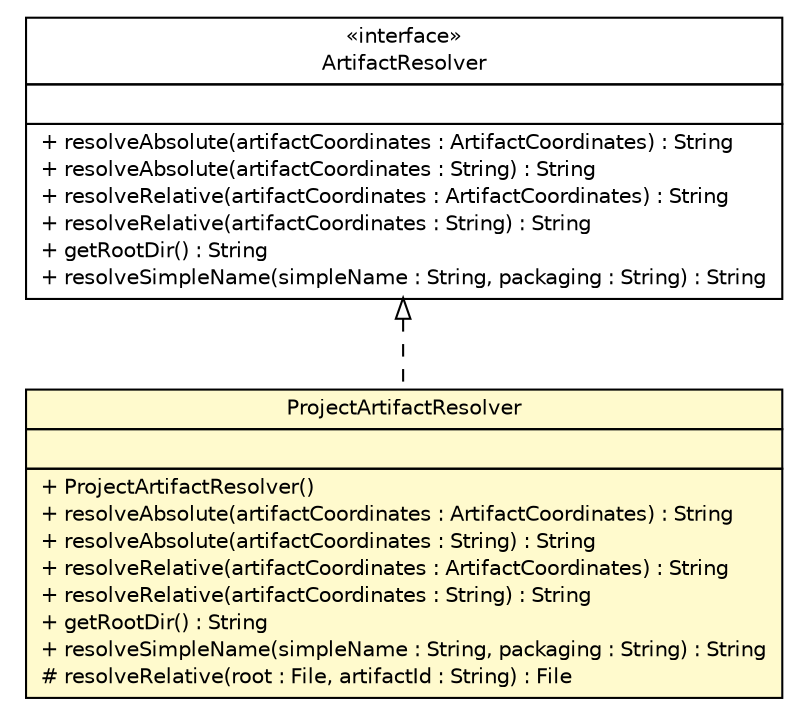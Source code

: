 #!/usr/local/bin/dot
#
# Class diagram 
# Generated by UMLGraph version R5_6 (http://www.umlgraph.org/)
#

digraph G {
	edge [fontname="Helvetica",fontsize=10,labelfontname="Helvetica",labelfontsize=10];
	node [fontname="Helvetica",fontsize=10,shape=plaintext];
	nodesep=0.25;
	ranksep=0.5;
	// sorcer.resolver.ArtifactResolver
	c394482 [label=<<table title="sorcer.resolver.ArtifactResolver" border="0" cellborder="1" cellspacing="0" cellpadding="2" port="p" href="./ArtifactResolver.html">
		<tr><td><table border="0" cellspacing="0" cellpadding="1">
<tr><td align="center" balign="center"> &#171;interface&#187; </td></tr>
<tr><td align="center" balign="center"> ArtifactResolver </td></tr>
		</table></td></tr>
		<tr><td><table border="0" cellspacing="0" cellpadding="1">
<tr><td align="left" balign="left">  </td></tr>
		</table></td></tr>
		<tr><td><table border="0" cellspacing="0" cellpadding="1">
<tr><td align="left" balign="left"> + resolveAbsolute(artifactCoordinates : ArtifactCoordinates) : String </td></tr>
<tr><td align="left" balign="left"> + resolveAbsolute(artifactCoordinates : String) : String </td></tr>
<tr><td align="left" balign="left"> + resolveRelative(artifactCoordinates : ArtifactCoordinates) : String </td></tr>
<tr><td align="left" balign="left"> + resolveRelative(artifactCoordinates : String) : String </td></tr>
<tr><td align="left" balign="left"> + getRootDir() : String </td></tr>
<tr><td align="left" balign="left"> + resolveSimpleName(simpleName : String, packaging : String) : String </td></tr>
		</table></td></tr>
		</table>>, URL="./ArtifactResolver.html", fontname="Helvetica", fontcolor="black", fontsize=10.0];
	// sorcer.resolver.ProjectArtifactResolver
	c394483 [label=<<table title="sorcer.resolver.ProjectArtifactResolver" border="0" cellborder="1" cellspacing="0" cellpadding="2" port="p" bgcolor="lemonChiffon" href="./ProjectArtifactResolver.html">
		<tr><td><table border="0" cellspacing="0" cellpadding="1">
<tr><td align="center" balign="center"> ProjectArtifactResolver </td></tr>
		</table></td></tr>
		<tr><td><table border="0" cellspacing="0" cellpadding="1">
<tr><td align="left" balign="left">  </td></tr>
		</table></td></tr>
		<tr><td><table border="0" cellspacing="0" cellpadding="1">
<tr><td align="left" balign="left"> + ProjectArtifactResolver() </td></tr>
<tr><td align="left" balign="left"> + resolveAbsolute(artifactCoordinates : ArtifactCoordinates) : String </td></tr>
<tr><td align="left" balign="left"> + resolveAbsolute(artifactCoordinates : String) : String </td></tr>
<tr><td align="left" balign="left"> + resolveRelative(artifactCoordinates : ArtifactCoordinates) : String </td></tr>
<tr><td align="left" balign="left"> + resolveRelative(artifactCoordinates : String) : String </td></tr>
<tr><td align="left" balign="left"> + getRootDir() : String </td></tr>
<tr><td align="left" balign="left"> + resolveSimpleName(simpleName : String, packaging : String) : String </td></tr>
<tr><td align="left" balign="left"> # resolveRelative(root : File, artifactId : String) : File </td></tr>
		</table></td></tr>
		</table>>, URL="./ProjectArtifactResolver.html", fontname="Helvetica", fontcolor="black", fontsize=10.0];
	//sorcer.resolver.ProjectArtifactResolver implements sorcer.resolver.ArtifactResolver
	c394482:p -> c394483:p [dir=back,arrowtail=empty,style=dashed];
}


